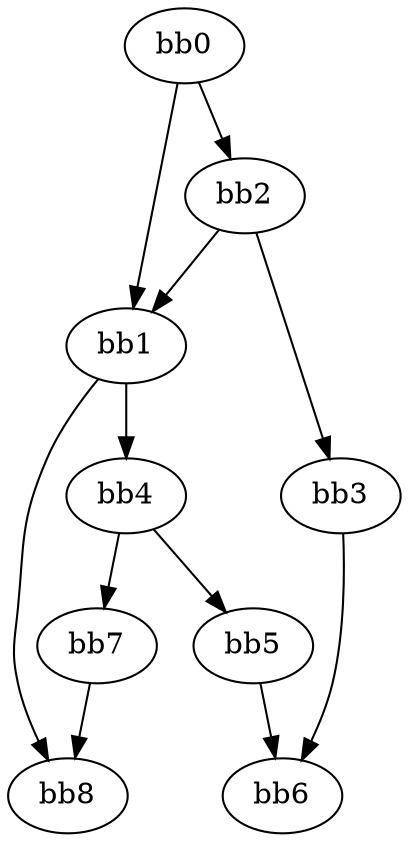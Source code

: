 digraph {
    0 [ label = "bb0\l" ]
    1 [ label = "bb1\l" ]
    2 [ label = "bb2\l" ]
    3 [ label = "bb3\l" ]
    4 [ label = "bb4\l" ]
    5 [ label = "bb5\l" ]
    6 [ label = "bb6\l" ]
    7 [ label = "bb7\l" ]
    8 [ label = "bb8\l" ]
    0 -> 1 [ ]
    0 -> 2 [ ]
    1 -> 4 [ ]
    1 -> 8 [ ]
    2 -> 1 [ ]
    2 -> 3 [ ]
    3 -> 6 [ ]
    4 -> 5 [ ]
    4 -> 7 [ ]
    5 -> 6 [ ]
    7 -> 8 [ ]
}


